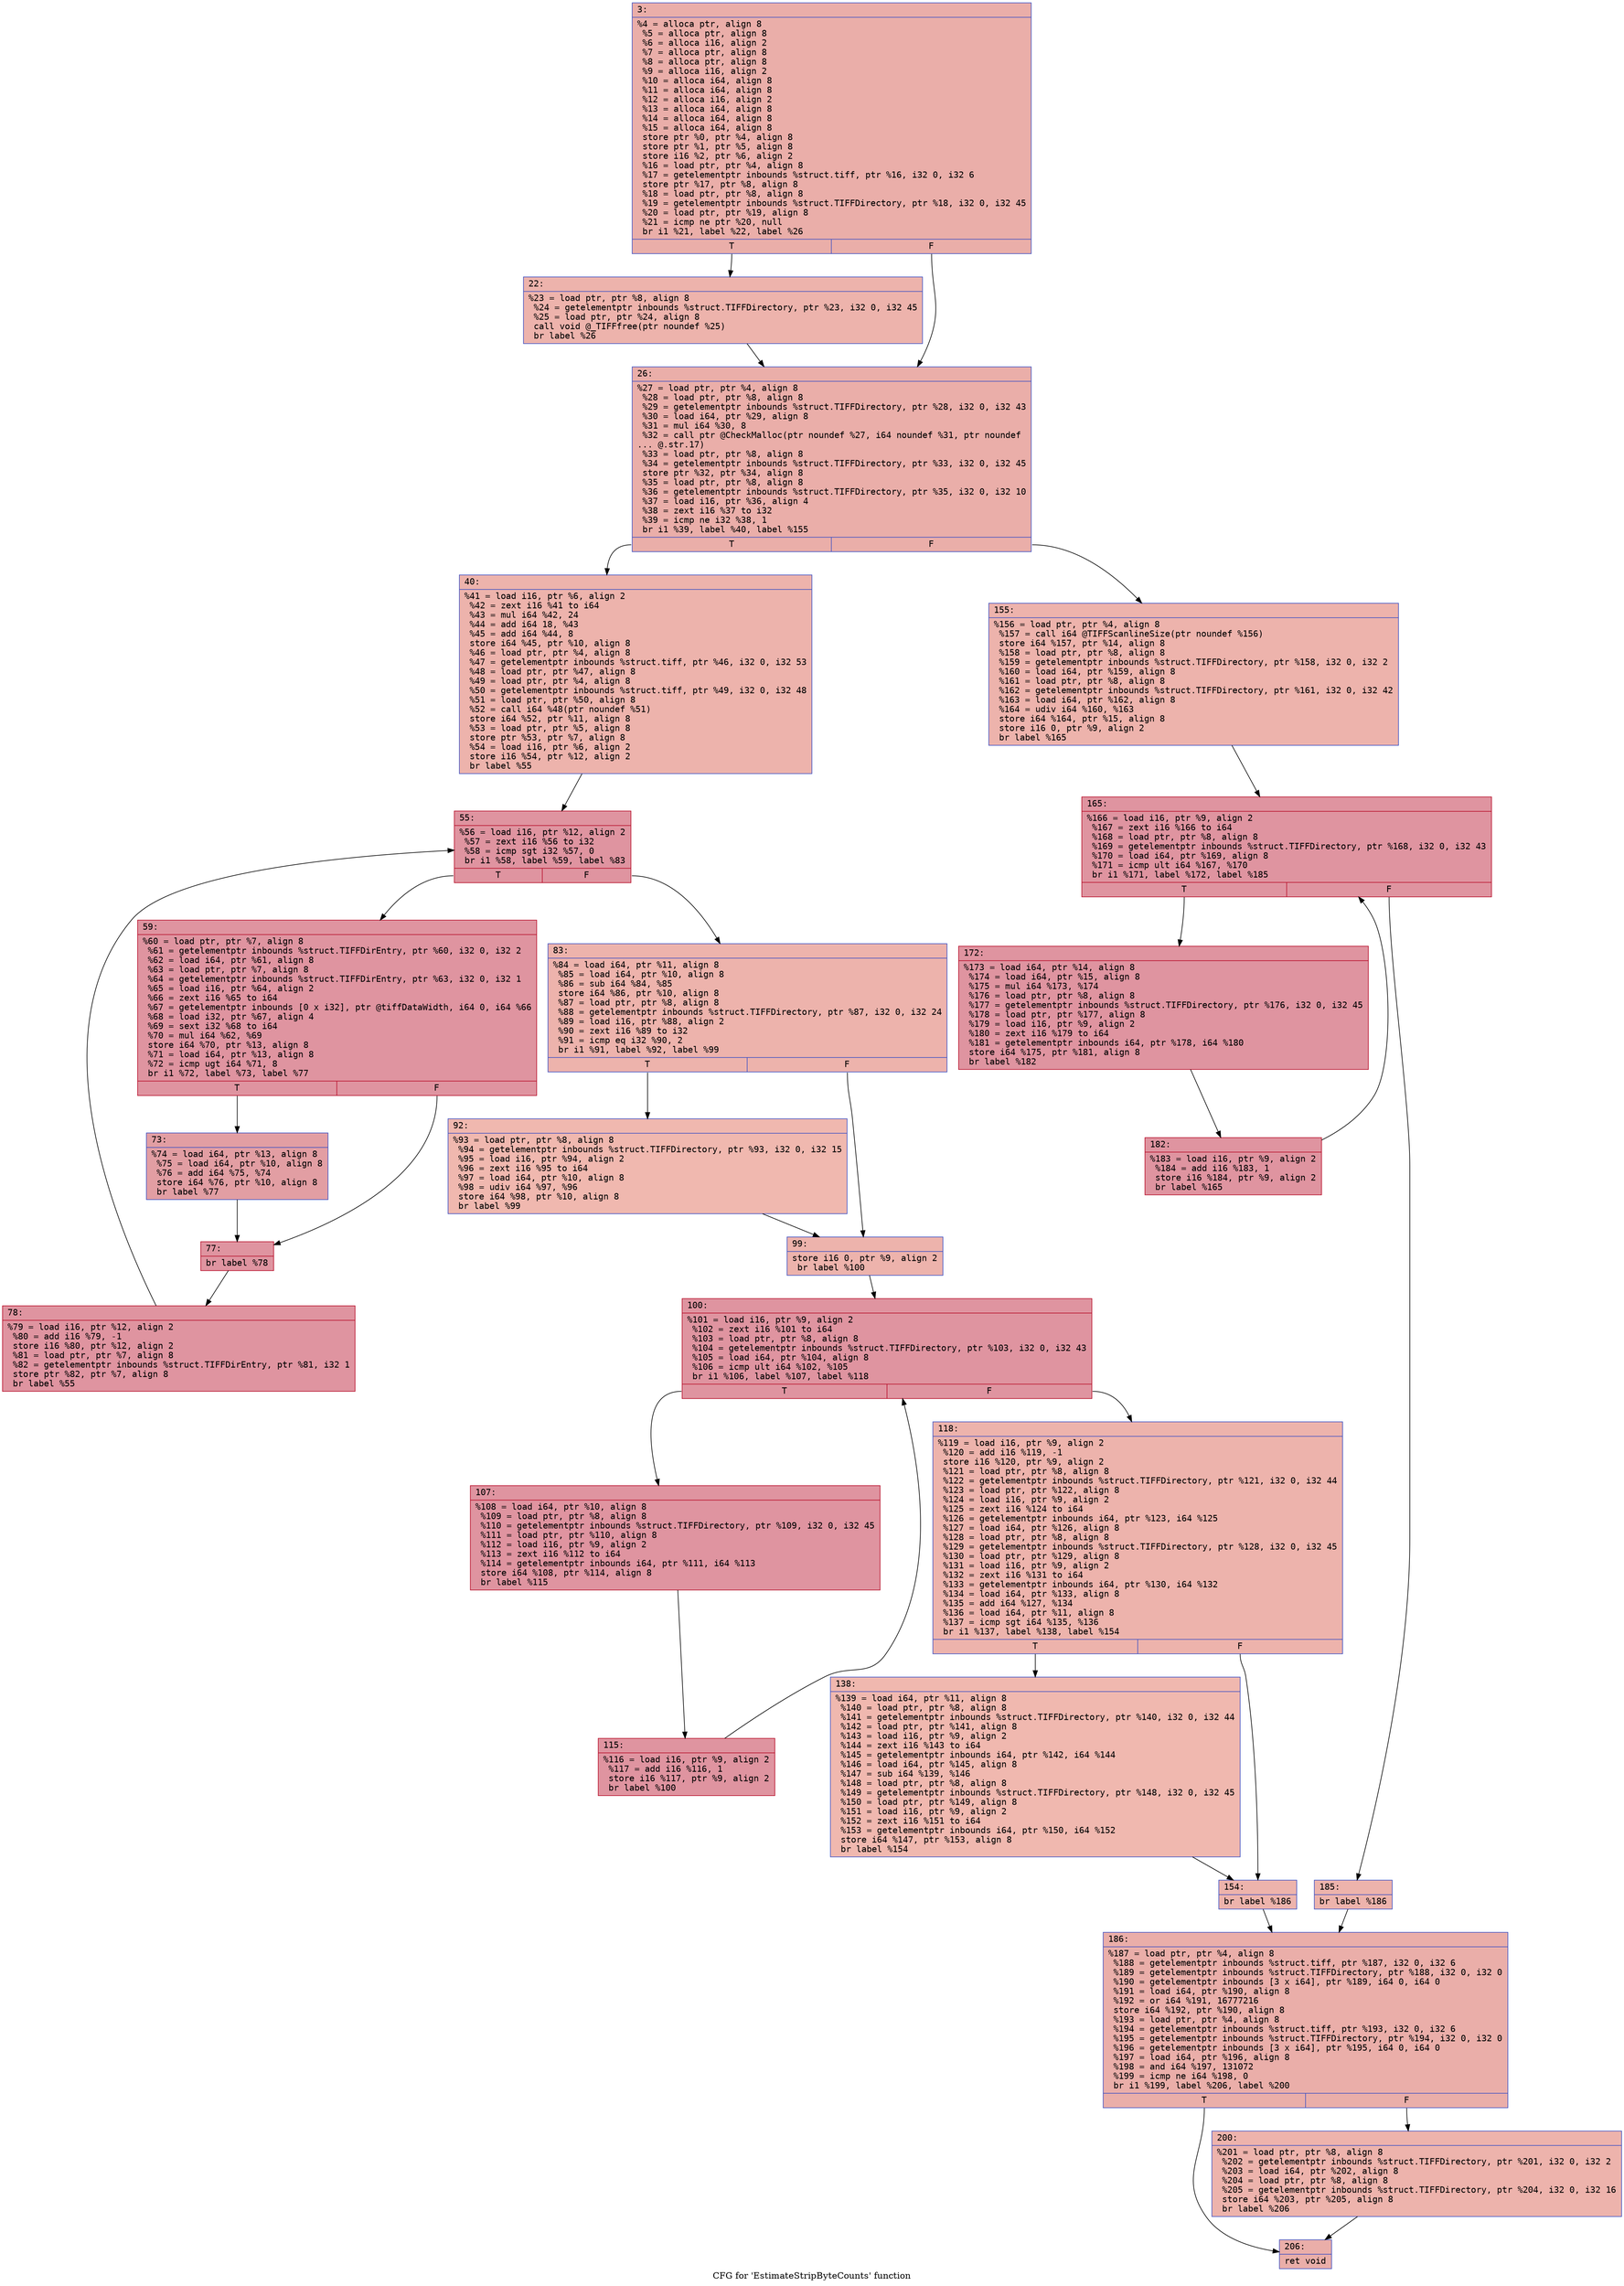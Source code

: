 digraph "CFG for 'EstimateStripByteCounts' function" {
	label="CFG for 'EstimateStripByteCounts' function";

	Node0x6000036adf40 [shape=record,color="#3d50c3ff", style=filled, fillcolor="#d0473d70" fontname="Courier",label="{3:\l|  %4 = alloca ptr, align 8\l  %5 = alloca ptr, align 8\l  %6 = alloca i16, align 2\l  %7 = alloca ptr, align 8\l  %8 = alloca ptr, align 8\l  %9 = alloca i16, align 2\l  %10 = alloca i64, align 8\l  %11 = alloca i64, align 8\l  %12 = alloca i16, align 2\l  %13 = alloca i64, align 8\l  %14 = alloca i64, align 8\l  %15 = alloca i64, align 8\l  store ptr %0, ptr %4, align 8\l  store ptr %1, ptr %5, align 8\l  store i16 %2, ptr %6, align 2\l  %16 = load ptr, ptr %4, align 8\l  %17 = getelementptr inbounds %struct.tiff, ptr %16, i32 0, i32 6\l  store ptr %17, ptr %8, align 8\l  %18 = load ptr, ptr %8, align 8\l  %19 = getelementptr inbounds %struct.TIFFDirectory, ptr %18, i32 0, i32 45\l  %20 = load ptr, ptr %19, align 8\l  %21 = icmp ne ptr %20, null\l  br i1 %21, label %22, label %26\l|{<s0>T|<s1>F}}"];
	Node0x6000036adf40:s0 -> Node0x6000036adf90[tooltip="3 -> 22\nProbability 62.50%" ];
	Node0x6000036adf40:s1 -> Node0x6000036adfe0[tooltip="3 -> 26\nProbability 37.50%" ];
	Node0x6000036adf90 [shape=record,color="#3d50c3ff", style=filled, fillcolor="#d6524470" fontname="Courier",label="{22:\l|  %23 = load ptr, ptr %8, align 8\l  %24 = getelementptr inbounds %struct.TIFFDirectory, ptr %23, i32 0, i32 45\l  %25 = load ptr, ptr %24, align 8\l  call void @_TIFFfree(ptr noundef %25)\l  br label %26\l}"];
	Node0x6000036adf90 -> Node0x6000036adfe0[tooltip="22 -> 26\nProbability 100.00%" ];
	Node0x6000036adfe0 [shape=record,color="#3d50c3ff", style=filled, fillcolor="#d0473d70" fontname="Courier",label="{26:\l|  %27 = load ptr, ptr %4, align 8\l  %28 = load ptr, ptr %8, align 8\l  %29 = getelementptr inbounds %struct.TIFFDirectory, ptr %28, i32 0, i32 43\l  %30 = load i64, ptr %29, align 8\l  %31 = mul i64 %30, 8\l  %32 = call ptr @CheckMalloc(ptr noundef %27, i64 noundef %31, ptr noundef\l... @.str.17)\l  %33 = load ptr, ptr %8, align 8\l  %34 = getelementptr inbounds %struct.TIFFDirectory, ptr %33, i32 0, i32 45\l  store ptr %32, ptr %34, align 8\l  %35 = load ptr, ptr %8, align 8\l  %36 = getelementptr inbounds %struct.TIFFDirectory, ptr %35, i32 0, i32 10\l  %37 = load i16, ptr %36, align 4\l  %38 = zext i16 %37 to i32\l  %39 = icmp ne i32 %38, 1\l  br i1 %39, label %40, label %155\l|{<s0>T|<s1>F}}"];
	Node0x6000036adfe0:s0 -> Node0x6000036ae030[tooltip="26 -> 40\nProbability 50.00%" ];
	Node0x6000036adfe0:s1 -> Node0x6000036ae4e0[tooltip="26 -> 155\nProbability 50.00%" ];
	Node0x6000036ae030 [shape=record,color="#3d50c3ff", style=filled, fillcolor="#d6524470" fontname="Courier",label="{40:\l|  %41 = load i16, ptr %6, align 2\l  %42 = zext i16 %41 to i64\l  %43 = mul i64 %42, 24\l  %44 = add i64 18, %43\l  %45 = add i64 %44, 8\l  store i64 %45, ptr %10, align 8\l  %46 = load ptr, ptr %4, align 8\l  %47 = getelementptr inbounds %struct.tiff, ptr %46, i32 0, i32 53\l  %48 = load ptr, ptr %47, align 8\l  %49 = load ptr, ptr %4, align 8\l  %50 = getelementptr inbounds %struct.tiff, ptr %49, i32 0, i32 48\l  %51 = load ptr, ptr %50, align 8\l  %52 = call i64 %48(ptr noundef %51)\l  store i64 %52, ptr %11, align 8\l  %53 = load ptr, ptr %5, align 8\l  store ptr %53, ptr %7, align 8\l  %54 = load i16, ptr %6, align 2\l  store i16 %54, ptr %12, align 2\l  br label %55\l}"];
	Node0x6000036ae030 -> Node0x6000036ae080[tooltip="40 -> 55\nProbability 100.00%" ];
	Node0x6000036ae080 [shape=record,color="#b70d28ff", style=filled, fillcolor="#b70d2870" fontname="Courier",label="{55:\l|  %56 = load i16, ptr %12, align 2\l  %57 = zext i16 %56 to i32\l  %58 = icmp sgt i32 %57, 0\l  br i1 %58, label %59, label %83\l|{<s0>T|<s1>F}}"];
	Node0x6000036ae080:s0 -> Node0x6000036ae0d0[tooltip="55 -> 59\nProbability 96.88%" ];
	Node0x6000036ae080:s1 -> Node0x6000036ae210[tooltip="55 -> 83\nProbability 3.12%" ];
	Node0x6000036ae0d0 [shape=record,color="#b70d28ff", style=filled, fillcolor="#b70d2870" fontname="Courier",label="{59:\l|  %60 = load ptr, ptr %7, align 8\l  %61 = getelementptr inbounds %struct.TIFFDirEntry, ptr %60, i32 0, i32 2\l  %62 = load i64, ptr %61, align 8\l  %63 = load ptr, ptr %7, align 8\l  %64 = getelementptr inbounds %struct.TIFFDirEntry, ptr %63, i32 0, i32 1\l  %65 = load i16, ptr %64, align 2\l  %66 = zext i16 %65 to i64\l  %67 = getelementptr inbounds [0 x i32], ptr @tiffDataWidth, i64 0, i64 %66\l  %68 = load i32, ptr %67, align 4\l  %69 = sext i32 %68 to i64\l  %70 = mul i64 %62, %69\l  store i64 %70, ptr %13, align 8\l  %71 = load i64, ptr %13, align 8\l  %72 = icmp ugt i64 %71, 8\l  br i1 %72, label %73, label %77\l|{<s0>T|<s1>F}}"];
	Node0x6000036ae0d0:s0 -> Node0x6000036ae120[tooltip="59 -> 73\nProbability 50.00%" ];
	Node0x6000036ae0d0:s1 -> Node0x6000036ae170[tooltip="59 -> 77\nProbability 50.00%" ];
	Node0x6000036ae120 [shape=record,color="#3d50c3ff", style=filled, fillcolor="#be242e70" fontname="Courier",label="{73:\l|  %74 = load i64, ptr %13, align 8\l  %75 = load i64, ptr %10, align 8\l  %76 = add i64 %75, %74\l  store i64 %76, ptr %10, align 8\l  br label %77\l}"];
	Node0x6000036ae120 -> Node0x6000036ae170[tooltip="73 -> 77\nProbability 100.00%" ];
	Node0x6000036ae170 [shape=record,color="#b70d28ff", style=filled, fillcolor="#b70d2870" fontname="Courier",label="{77:\l|  br label %78\l}"];
	Node0x6000036ae170 -> Node0x6000036ae1c0[tooltip="77 -> 78\nProbability 100.00%" ];
	Node0x6000036ae1c0 [shape=record,color="#b70d28ff", style=filled, fillcolor="#b70d2870" fontname="Courier",label="{78:\l|  %79 = load i16, ptr %12, align 2\l  %80 = add i16 %79, -1\l  store i16 %80, ptr %12, align 2\l  %81 = load ptr, ptr %7, align 8\l  %82 = getelementptr inbounds %struct.TIFFDirEntry, ptr %81, i32 1\l  store ptr %82, ptr %7, align 8\l  br label %55\l}"];
	Node0x6000036ae1c0 -> Node0x6000036ae080[tooltip="78 -> 55\nProbability 100.00%" ];
	Node0x6000036ae210 [shape=record,color="#3d50c3ff", style=filled, fillcolor="#d6524470" fontname="Courier",label="{83:\l|  %84 = load i64, ptr %11, align 8\l  %85 = load i64, ptr %10, align 8\l  %86 = sub i64 %84, %85\l  store i64 %86, ptr %10, align 8\l  %87 = load ptr, ptr %8, align 8\l  %88 = getelementptr inbounds %struct.TIFFDirectory, ptr %87, i32 0, i32 24\l  %89 = load i16, ptr %88, align 2\l  %90 = zext i16 %89 to i32\l  %91 = icmp eq i32 %90, 2\l  br i1 %91, label %92, label %99\l|{<s0>T|<s1>F}}"];
	Node0x6000036ae210:s0 -> Node0x6000036ae260[tooltip="83 -> 92\nProbability 50.00%" ];
	Node0x6000036ae210:s1 -> Node0x6000036ae2b0[tooltip="83 -> 99\nProbability 50.00%" ];
	Node0x6000036ae260 [shape=record,color="#3d50c3ff", style=filled, fillcolor="#dc5d4a70" fontname="Courier",label="{92:\l|  %93 = load ptr, ptr %8, align 8\l  %94 = getelementptr inbounds %struct.TIFFDirectory, ptr %93, i32 0, i32 15\l  %95 = load i16, ptr %94, align 2\l  %96 = zext i16 %95 to i64\l  %97 = load i64, ptr %10, align 8\l  %98 = udiv i64 %97, %96\l  store i64 %98, ptr %10, align 8\l  br label %99\l}"];
	Node0x6000036ae260 -> Node0x6000036ae2b0[tooltip="92 -> 99\nProbability 100.00%" ];
	Node0x6000036ae2b0 [shape=record,color="#3d50c3ff", style=filled, fillcolor="#d6524470" fontname="Courier",label="{99:\l|  store i16 0, ptr %9, align 2\l  br label %100\l}"];
	Node0x6000036ae2b0 -> Node0x6000036ae300[tooltip="99 -> 100\nProbability 100.00%" ];
	Node0x6000036ae300 [shape=record,color="#b70d28ff", style=filled, fillcolor="#b70d2870" fontname="Courier",label="{100:\l|  %101 = load i16, ptr %9, align 2\l  %102 = zext i16 %101 to i64\l  %103 = load ptr, ptr %8, align 8\l  %104 = getelementptr inbounds %struct.TIFFDirectory, ptr %103, i32 0, i32 43\l  %105 = load i64, ptr %104, align 8\l  %106 = icmp ult i64 %102, %105\l  br i1 %106, label %107, label %118\l|{<s0>T|<s1>F}}"];
	Node0x6000036ae300:s0 -> Node0x6000036ae350[tooltip="100 -> 107\nProbability 96.88%" ];
	Node0x6000036ae300:s1 -> Node0x6000036ae3f0[tooltip="100 -> 118\nProbability 3.12%" ];
	Node0x6000036ae350 [shape=record,color="#b70d28ff", style=filled, fillcolor="#b70d2870" fontname="Courier",label="{107:\l|  %108 = load i64, ptr %10, align 8\l  %109 = load ptr, ptr %8, align 8\l  %110 = getelementptr inbounds %struct.TIFFDirectory, ptr %109, i32 0, i32 45\l  %111 = load ptr, ptr %110, align 8\l  %112 = load i16, ptr %9, align 2\l  %113 = zext i16 %112 to i64\l  %114 = getelementptr inbounds i64, ptr %111, i64 %113\l  store i64 %108, ptr %114, align 8\l  br label %115\l}"];
	Node0x6000036ae350 -> Node0x6000036ae3a0[tooltip="107 -> 115\nProbability 100.00%" ];
	Node0x6000036ae3a0 [shape=record,color="#b70d28ff", style=filled, fillcolor="#b70d2870" fontname="Courier",label="{115:\l|  %116 = load i16, ptr %9, align 2\l  %117 = add i16 %116, 1\l  store i16 %117, ptr %9, align 2\l  br label %100\l}"];
	Node0x6000036ae3a0 -> Node0x6000036ae300[tooltip="115 -> 100\nProbability 100.00%" ];
	Node0x6000036ae3f0 [shape=record,color="#3d50c3ff", style=filled, fillcolor="#d6524470" fontname="Courier",label="{118:\l|  %119 = load i16, ptr %9, align 2\l  %120 = add i16 %119, -1\l  store i16 %120, ptr %9, align 2\l  %121 = load ptr, ptr %8, align 8\l  %122 = getelementptr inbounds %struct.TIFFDirectory, ptr %121, i32 0, i32 44\l  %123 = load ptr, ptr %122, align 8\l  %124 = load i16, ptr %9, align 2\l  %125 = zext i16 %124 to i64\l  %126 = getelementptr inbounds i64, ptr %123, i64 %125\l  %127 = load i64, ptr %126, align 8\l  %128 = load ptr, ptr %8, align 8\l  %129 = getelementptr inbounds %struct.TIFFDirectory, ptr %128, i32 0, i32 45\l  %130 = load ptr, ptr %129, align 8\l  %131 = load i16, ptr %9, align 2\l  %132 = zext i16 %131 to i64\l  %133 = getelementptr inbounds i64, ptr %130, i64 %132\l  %134 = load i64, ptr %133, align 8\l  %135 = add i64 %127, %134\l  %136 = load i64, ptr %11, align 8\l  %137 = icmp sgt i64 %135, %136\l  br i1 %137, label %138, label %154\l|{<s0>T|<s1>F}}"];
	Node0x6000036ae3f0:s0 -> Node0x6000036ae440[tooltip="118 -> 138\nProbability 50.00%" ];
	Node0x6000036ae3f0:s1 -> Node0x6000036ae490[tooltip="118 -> 154\nProbability 50.00%" ];
	Node0x6000036ae440 [shape=record,color="#3d50c3ff", style=filled, fillcolor="#dc5d4a70" fontname="Courier",label="{138:\l|  %139 = load i64, ptr %11, align 8\l  %140 = load ptr, ptr %8, align 8\l  %141 = getelementptr inbounds %struct.TIFFDirectory, ptr %140, i32 0, i32 44\l  %142 = load ptr, ptr %141, align 8\l  %143 = load i16, ptr %9, align 2\l  %144 = zext i16 %143 to i64\l  %145 = getelementptr inbounds i64, ptr %142, i64 %144\l  %146 = load i64, ptr %145, align 8\l  %147 = sub i64 %139, %146\l  %148 = load ptr, ptr %8, align 8\l  %149 = getelementptr inbounds %struct.TIFFDirectory, ptr %148, i32 0, i32 45\l  %150 = load ptr, ptr %149, align 8\l  %151 = load i16, ptr %9, align 2\l  %152 = zext i16 %151 to i64\l  %153 = getelementptr inbounds i64, ptr %150, i64 %152\l  store i64 %147, ptr %153, align 8\l  br label %154\l}"];
	Node0x6000036ae440 -> Node0x6000036ae490[tooltip="138 -> 154\nProbability 100.00%" ];
	Node0x6000036ae490 [shape=record,color="#3d50c3ff", style=filled, fillcolor="#d6524470" fontname="Courier",label="{154:\l|  br label %186\l}"];
	Node0x6000036ae490 -> Node0x6000036ae670[tooltip="154 -> 186\nProbability 100.00%" ];
	Node0x6000036ae4e0 [shape=record,color="#3d50c3ff", style=filled, fillcolor="#d6524470" fontname="Courier",label="{155:\l|  %156 = load ptr, ptr %4, align 8\l  %157 = call i64 @TIFFScanlineSize(ptr noundef %156)\l  store i64 %157, ptr %14, align 8\l  %158 = load ptr, ptr %8, align 8\l  %159 = getelementptr inbounds %struct.TIFFDirectory, ptr %158, i32 0, i32 2\l  %160 = load i64, ptr %159, align 8\l  %161 = load ptr, ptr %8, align 8\l  %162 = getelementptr inbounds %struct.TIFFDirectory, ptr %161, i32 0, i32 42\l  %163 = load i64, ptr %162, align 8\l  %164 = udiv i64 %160, %163\l  store i64 %164, ptr %15, align 8\l  store i16 0, ptr %9, align 2\l  br label %165\l}"];
	Node0x6000036ae4e0 -> Node0x6000036ae530[tooltip="155 -> 165\nProbability 100.00%" ];
	Node0x6000036ae530 [shape=record,color="#b70d28ff", style=filled, fillcolor="#b70d2870" fontname="Courier",label="{165:\l|  %166 = load i16, ptr %9, align 2\l  %167 = zext i16 %166 to i64\l  %168 = load ptr, ptr %8, align 8\l  %169 = getelementptr inbounds %struct.TIFFDirectory, ptr %168, i32 0, i32 43\l  %170 = load i64, ptr %169, align 8\l  %171 = icmp ult i64 %167, %170\l  br i1 %171, label %172, label %185\l|{<s0>T|<s1>F}}"];
	Node0x6000036ae530:s0 -> Node0x6000036ae580[tooltip="165 -> 172\nProbability 96.88%" ];
	Node0x6000036ae530:s1 -> Node0x6000036ae620[tooltip="165 -> 185\nProbability 3.12%" ];
	Node0x6000036ae580 [shape=record,color="#b70d28ff", style=filled, fillcolor="#b70d2870" fontname="Courier",label="{172:\l|  %173 = load i64, ptr %14, align 8\l  %174 = load i64, ptr %15, align 8\l  %175 = mul i64 %173, %174\l  %176 = load ptr, ptr %8, align 8\l  %177 = getelementptr inbounds %struct.TIFFDirectory, ptr %176, i32 0, i32 45\l  %178 = load ptr, ptr %177, align 8\l  %179 = load i16, ptr %9, align 2\l  %180 = zext i16 %179 to i64\l  %181 = getelementptr inbounds i64, ptr %178, i64 %180\l  store i64 %175, ptr %181, align 8\l  br label %182\l}"];
	Node0x6000036ae580 -> Node0x6000036ae5d0[tooltip="172 -> 182\nProbability 100.00%" ];
	Node0x6000036ae5d0 [shape=record,color="#b70d28ff", style=filled, fillcolor="#b70d2870" fontname="Courier",label="{182:\l|  %183 = load i16, ptr %9, align 2\l  %184 = add i16 %183, 1\l  store i16 %184, ptr %9, align 2\l  br label %165\l}"];
	Node0x6000036ae5d0 -> Node0x6000036ae530[tooltip="182 -> 165\nProbability 100.00%" ];
	Node0x6000036ae620 [shape=record,color="#3d50c3ff", style=filled, fillcolor="#d6524470" fontname="Courier",label="{185:\l|  br label %186\l}"];
	Node0x6000036ae620 -> Node0x6000036ae670[tooltip="185 -> 186\nProbability 100.00%" ];
	Node0x6000036ae670 [shape=record,color="#3d50c3ff", style=filled, fillcolor="#d0473d70" fontname="Courier",label="{186:\l|  %187 = load ptr, ptr %4, align 8\l  %188 = getelementptr inbounds %struct.tiff, ptr %187, i32 0, i32 6\l  %189 = getelementptr inbounds %struct.TIFFDirectory, ptr %188, i32 0, i32 0\l  %190 = getelementptr inbounds [3 x i64], ptr %189, i64 0, i64 0\l  %191 = load i64, ptr %190, align 8\l  %192 = or i64 %191, 16777216\l  store i64 %192, ptr %190, align 8\l  %193 = load ptr, ptr %4, align 8\l  %194 = getelementptr inbounds %struct.tiff, ptr %193, i32 0, i32 6\l  %195 = getelementptr inbounds %struct.TIFFDirectory, ptr %194, i32 0, i32 0\l  %196 = getelementptr inbounds [3 x i64], ptr %195, i64 0, i64 0\l  %197 = load i64, ptr %196, align 8\l  %198 = and i64 %197, 131072\l  %199 = icmp ne i64 %198, 0\l  br i1 %199, label %206, label %200\l|{<s0>T|<s1>F}}"];
	Node0x6000036ae670:s0 -> Node0x6000036ae710[tooltip="186 -> 206\nProbability 50.00%" ];
	Node0x6000036ae670:s1 -> Node0x6000036ae6c0[tooltip="186 -> 200\nProbability 50.00%" ];
	Node0x6000036ae6c0 [shape=record,color="#3d50c3ff", style=filled, fillcolor="#d6524470" fontname="Courier",label="{200:\l|  %201 = load ptr, ptr %8, align 8\l  %202 = getelementptr inbounds %struct.TIFFDirectory, ptr %201, i32 0, i32 2\l  %203 = load i64, ptr %202, align 8\l  %204 = load ptr, ptr %8, align 8\l  %205 = getelementptr inbounds %struct.TIFFDirectory, ptr %204, i32 0, i32 16\l  store i64 %203, ptr %205, align 8\l  br label %206\l}"];
	Node0x6000036ae6c0 -> Node0x6000036ae710[tooltip="200 -> 206\nProbability 100.00%" ];
	Node0x6000036ae710 [shape=record,color="#3d50c3ff", style=filled, fillcolor="#d0473d70" fontname="Courier",label="{206:\l|  ret void\l}"];
}

